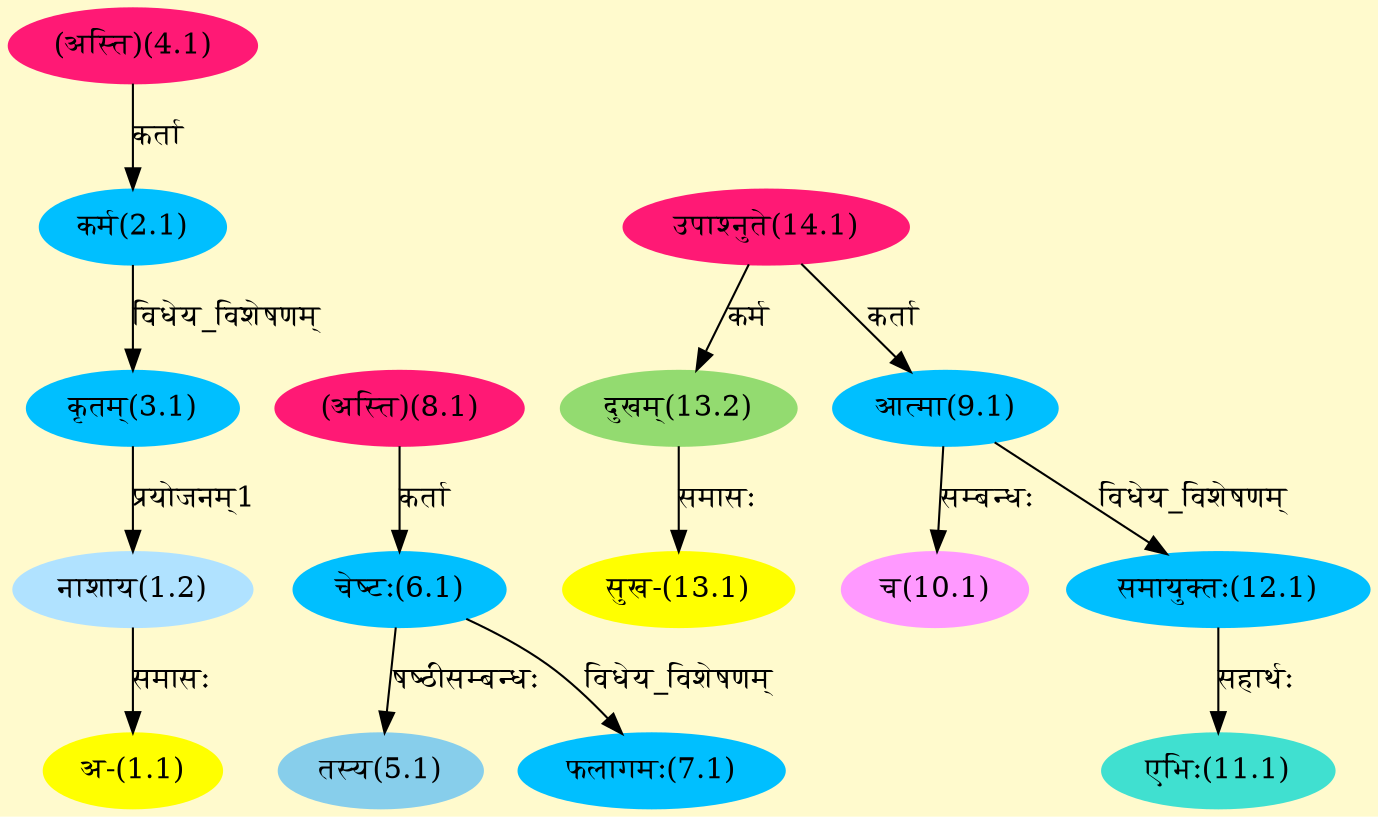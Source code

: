 digraph G{
rankdir=BT;
 compound=true;
 bgcolor="lemonchiffon1";
Node1_1 [style=filled, color="#FFFF00" label = "अ-(1.1)"]
Node1_2 [style=filled, color="#B0E2FF" label = "नाशाय(1.2)"]
Node3_1 [style=filled, color="#00BFFF" label = "कृतम्(3.1)"]
Node2_1 [style=filled, color="#00BFFF" label = "कर्म(2.1)"]
Node4_1 [style=filled, color="#FF1975" label = "(अस्ति)(4.1)"]
Node [style=filled, color="" label = "()"]
Node5_1 [style=filled, color="#87CEEB" label = "तस्य(5.1)"]
Node6_1 [style=filled, color="#00BFFF" label = "चेष्टः(6.1)"]
Node8_1 [style=filled, color="#FF1975" label = "(अस्ति)(8.1)"]
Node7_1 [style=filled, color="#00BFFF" label = "फलागमः(7.1)"]
Node9_1 [style=filled, color="#00BFFF" label = "आत्मा(9.1)"]
Node14_1 [style=filled, color="#FF1975" label = "उपाश्नुते(14.1)"]
Node10_1 [style=filled, color="#FF99FF" label = "च(10.1)"]
Node11_1 [style=filled, color="#40E0D0" label = "एभिः(11.1)"]
Node12_1 [style=filled, color="#00BFFF" label = "समायुक्तः(12.1)"]
Node13_1 [style=filled, color="#FFFF00" label = "सुख-(13.1)"]
Node13_2 [style=filled, color="#93DB70" label = "दुखम्(13.2)"]
/* Start of Relations section */

Node1_1 -> Node1_2 [  label="समासः"  dir="back" ]
Node1_2 -> Node3_1 [  label="प्रयोजनम्1"  dir="back" ]
Node2_1 -> Node4_1 [  label="कर्ता"  dir="back" ]
Node3_1 -> Node2_1 [  label="विधेय_विशेषणम्"  dir="back" ]
Node5_1 -> Node6_1 [  label="षष्ठीसम्बन्धः"  dir="back" ]
Node6_1 -> Node8_1 [  label="कर्ता"  dir="back" ]
Node7_1 -> Node6_1 [  label="विधेय_विशेषणम्"  dir="back" ]
Node9_1 -> Node14_1 [  label="कर्ता"  dir="back" ]
Node10_1 -> Node9_1 [  label="सम्बन्धः"  dir="back" ]
Node11_1 -> Node12_1 [  label="सहार्थः"  dir="back" ]
Node12_1 -> Node9_1 [  label="विधेय_विशेषणम्"  dir="back" ]
Node13_1 -> Node13_2 [  label="समासः"  dir="back" ]
Node13_2 -> Node14_1 [  label="कर्म"  dir="back" ]
}
